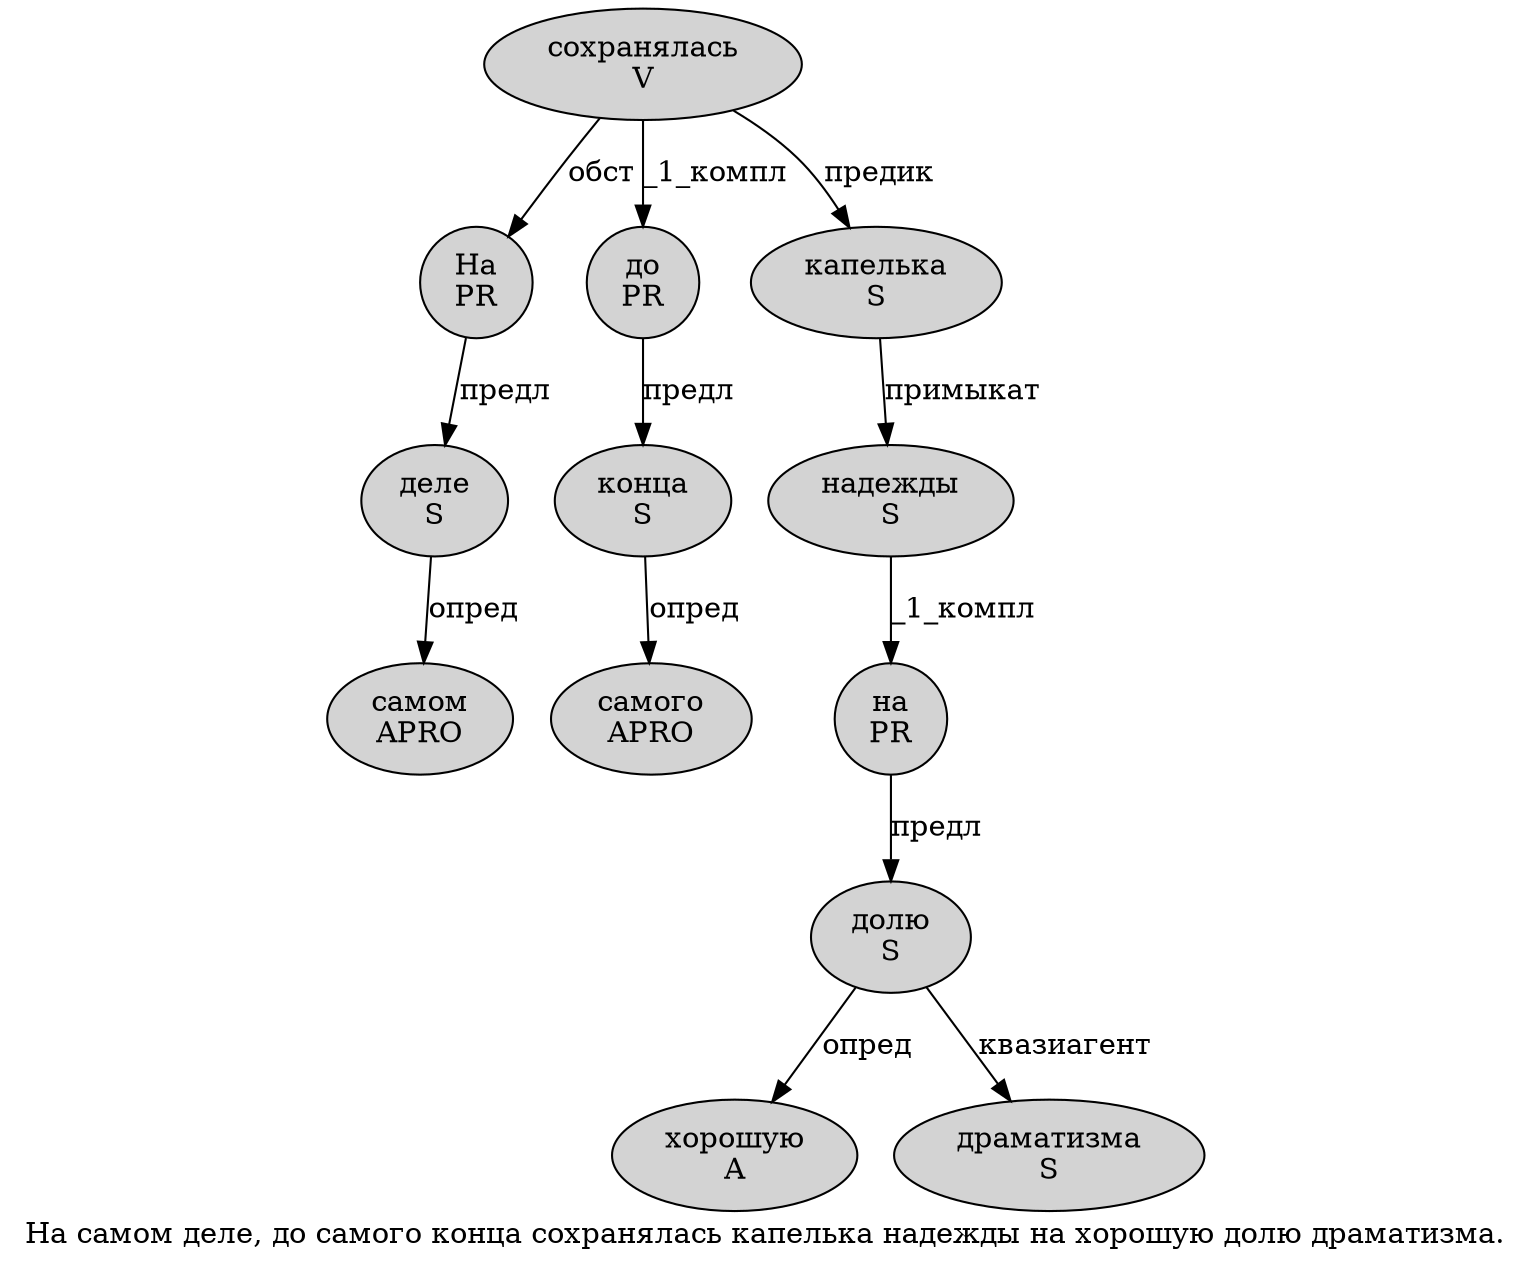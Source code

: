 digraph SENTENCE_3300 {
	graph [label="На самом деле, до самого конца сохранялась капелька надежды на хорошую долю драматизма."]
	node [style=filled]
		0 [label="На
PR" color="" fillcolor=lightgray penwidth=1 shape=ellipse]
		1 [label="самом
APRO" color="" fillcolor=lightgray penwidth=1 shape=ellipse]
		2 [label="деле
S" color="" fillcolor=lightgray penwidth=1 shape=ellipse]
		4 [label="до
PR" color="" fillcolor=lightgray penwidth=1 shape=ellipse]
		5 [label="самого
APRO" color="" fillcolor=lightgray penwidth=1 shape=ellipse]
		6 [label="конца
S" color="" fillcolor=lightgray penwidth=1 shape=ellipse]
		7 [label="сохранялась
V" color="" fillcolor=lightgray penwidth=1 shape=ellipse]
		8 [label="капелька
S" color="" fillcolor=lightgray penwidth=1 shape=ellipse]
		9 [label="надежды
S" color="" fillcolor=lightgray penwidth=1 shape=ellipse]
		10 [label="на
PR" color="" fillcolor=lightgray penwidth=1 shape=ellipse]
		11 [label="хорошую
A" color="" fillcolor=lightgray penwidth=1 shape=ellipse]
		12 [label="долю
S" color="" fillcolor=lightgray penwidth=1 shape=ellipse]
		13 [label="драматизма
S" color="" fillcolor=lightgray penwidth=1 shape=ellipse]
			0 -> 2 [label="предл"]
			7 -> 0 [label="обст"]
			7 -> 4 [label="_1_компл"]
			7 -> 8 [label="предик"]
			12 -> 11 [label="опред"]
			12 -> 13 [label="квазиагент"]
			8 -> 9 [label="примыкат"]
			6 -> 5 [label="опред"]
			9 -> 10 [label="_1_компл"]
			10 -> 12 [label="предл"]
			4 -> 6 [label="предл"]
			2 -> 1 [label="опред"]
}